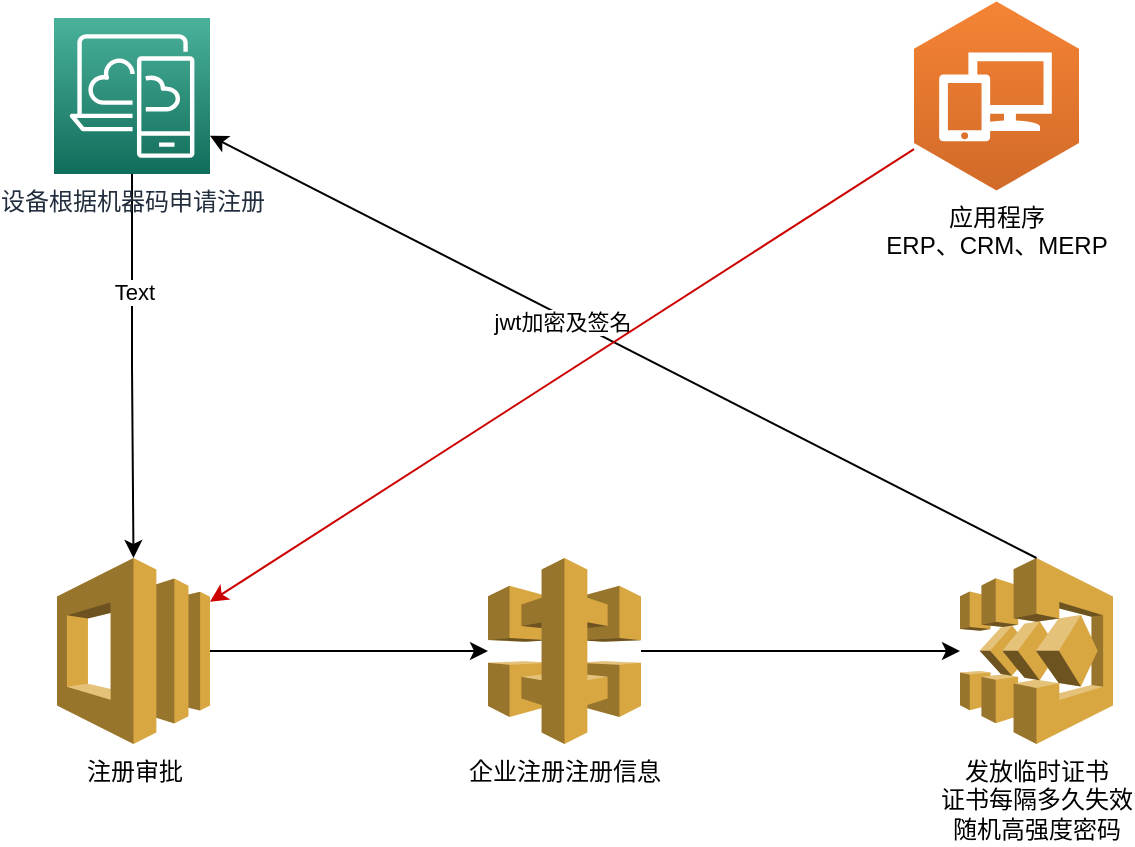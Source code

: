 <mxfile version="14.2.2" type="github">
  <diagram id="mfywH_6YlM2g_m3Mk5bc" name="第 1 页">
    <mxGraphModel dx="1662" dy="762" grid="1" gridSize="10" guides="1" tooltips="1" connect="1" arrows="1" fold="1" page="1" pageScale="1" pageWidth="827" pageHeight="1169" math="0" shadow="0">
      <root>
        <mxCell id="0" />
        <mxCell id="1" parent="0" />
        <mxCell id="jzyQe0GdsOW-vjrEkmvA-8" style="edgeStyle=orthogonalEdgeStyle;rounded=0;orthogonalLoop=1;jettySize=auto;html=1;" edge="1" parent="1" source="jzyQe0GdsOW-vjrEkmvA-1" target="jzyQe0GdsOW-vjrEkmvA-4">
          <mxGeometry relative="1" as="geometry" />
        </mxCell>
        <mxCell id="jzyQe0GdsOW-vjrEkmvA-13" value="Text" style="edgeLabel;html=1;align=center;verticalAlign=middle;resizable=0;points=[];" vertex="1" connectable="0" parent="jzyQe0GdsOW-vjrEkmvA-8">
          <mxGeometry x="-0.388" y="1" relative="1" as="geometry">
            <mxPoint as="offset" />
          </mxGeometry>
        </mxCell>
        <mxCell id="jzyQe0GdsOW-vjrEkmvA-1" value="设备根据机器码申请注册&lt;br&gt;" style="points=[[0,0,0],[0.25,0,0],[0.5,0,0],[0.75,0,0],[1,0,0],[0,1,0],[0.25,1,0],[0.5,1,0],[0.75,1,0],[1,1,0],[0,0.25,0],[0,0.5,0],[0,0.75,0],[1,0.25,0],[1,0.5,0],[1,0.75,0]];outlineConnect=0;fontColor=#232F3E;gradientColor=#4AB29A;gradientDirection=north;fillColor=#116D5B;strokeColor=#ffffff;dashed=0;verticalLabelPosition=bottom;verticalAlign=top;align=center;html=1;fontSize=12;fontStyle=0;aspect=fixed;shape=mxgraph.aws4.resourceIcon;resIcon=mxgraph.aws4.desktop_and_app_streaming;" vertex="1" parent="1">
          <mxGeometry x="120" y="70" width="78" height="78" as="geometry" />
        </mxCell>
        <mxCell id="jzyQe0GdsOW-vjrEkmvA-10" style="edgeStyle=orthogonalEdgeStyle;rounded=0;orthogonalLoop=1;jettySize=auto;html=1;" edge="1" parent="1" source="jzyQe0GdsOW-vjrEkmvA-2" target="jzyQe0GdsOW-vjrEkmvA-7">
          <mxGeometry relative="1" as="geometry" />
        </mxCell>
        <mxCell id="jzyQe0GdsOW-vjrEkmvA-2" value="企业注册注册信息" style="outlineConnect=0;dashed=0;verticalLabelPosition=bottom;verticalAlign=top;align=center;html=1;shape=mxgraph.aws3.api_gateway;fillColor=#D9A741;gradientColor=none;" vertex="1" parent="1">
          <mxGeometry x="337" y="340" width="76.5" height="93" as="geometry" />
        </mxCell>
        <mxCell id="jzyQe0GdsOW-vjrEkmvA-3" value="应用程序&lt;br&gt;ERP、CRM、MERP" style="outlineConnect=0;dashed=0;verticalLabelPosition=bottom;verticalAlign=top;align=center;html=1;shape=mxgraph.aws3.workspaces;fillColor=#D16A28;gradientColor=#F58435;gradientDirection=north;" vertex="1" parent="1">
          <mxGeometry x="550" y="61.75" width="82.5" height="94.5" as="geometry" />
        </mxCell>
        <mxCell id="jzyQe0GdsOW-vjrEkmvA-9" style="edgeStyle=orthogonalEdgeStyle;rounded=0;orthogonalLoop=1;jettySize=auto;html=1;" edge="1" parent="1" source="jzyQe0GdsOW-vjrEkmvA-4" target="jzyQe0GdsOW-vjrEkmvA-2">
          <mxGeometry relative="1" as="geometry" />
        </mxCell>
        <mxCell id="jzyQe0GdsOW-vjrEkmvA-4" value="注册审批" style="outlineConnect=0;dashed=0;verticalLabelPosition=bottom;verticalAlign=top;align=center;html=1;shape=mxgraph.aws3.swf;fillColor=#D9A741;gradientColor=none;" vertex="1" parent="1">
          <mxGeometry x="121.5" y="340" width="76.5" height="93" as="geometry" />
        </mxCell>
        <mxCell id="jzyQe0GdsOW-vjrEkmvA-7" value="发放临时证书&lt;br&gt;证书每隔多久失效&lt;br&gt;随机高强度密码" style="outlineConnect=0;dashed=0;verticalLabelPosition=bottom;verticalAlign=top;align=center;html=1;shape=mxgraph.aws3.step_functions;fillColor=#D9A741;gradientColor=none;" vertex="1" parent="1">
          <mxGeometry x="573" y="340" width="76.5" height="93" as="geometry" />
        </mxCell>
        <mxCell id="jzyQe0GdsOW-vjrEkmvA-16" value="" style="endArrow=classic;html=1;exitX=0.5;exitY=0;exitDx=0;exitDy=0;exitPerimeter=0;" edge="1" parent="1" source="jzyQe0GdsOW-vjrEkmvA-7" target="jzyQe0GdsOW-vjrEkmvA-1">
          <mxGeometry width="50" height="50" relative="1" as="geometry">
            <mxPoint x="390" y="330" as="sourcePoint" />
            <mxPoint x="440" y="280" as="targetPoint" />
          </mxGeometry>
        </mxCell>
        <mxCell id="jzyQe0GdsOW-vjrEkmvA-17" value="jwt加密及签名" style="edgeLabel;html=1;align=center;verticalAlign=middle;resizable=0;points=[];" vertex="1" connectable="0" parent="jzyQe0GdsOW-vjrEkmvA-16">
          <mxGeometry x="0.142" y="3" relative="1" as="geometry">
            <mxPoint as="offset" />
          </mxGeometry>
        </mxCell>
        <mxCell id="jzyQe0GdsOW-vjrEkmvA-19" value="" style="endArrow=classic;html=1;strokeColor=#CC0000;" edge="1" parent="1" source="jzyQe0GdsOW-vjrEkmvA-3" target="jzyQe0GdsOW-vjrEkmvA-4">
          <mxGeometry width="50" height="50" relative="1" as="geometry">
            <mxPoint x="390" y="330" as="sourcePoint" />
            <mxPoint x="440" y="280" as="targetPoint" />
          </mxGeometry>
        </mxCell>
      </root>
    </mxGraphModel>
  </diagram>
</mxfile>
